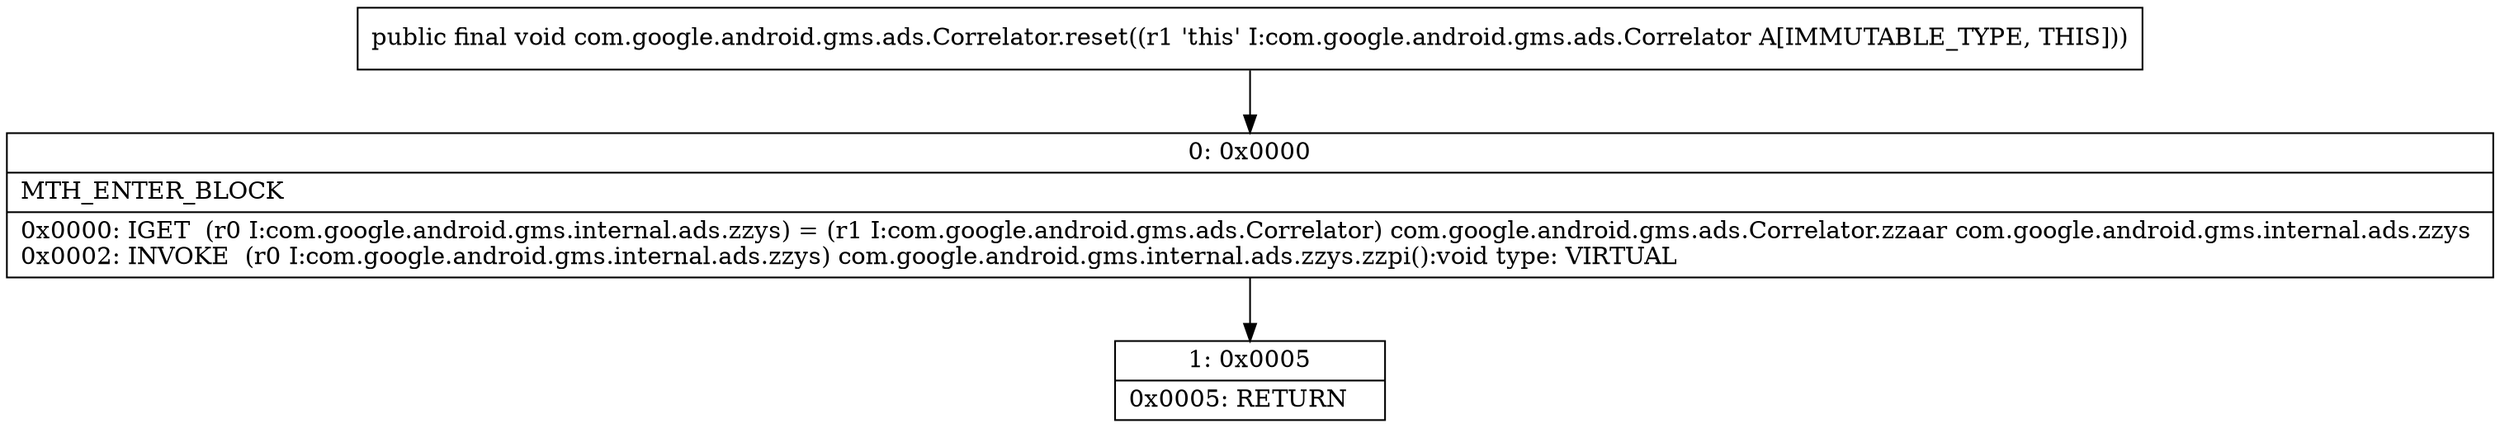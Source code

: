 digraph "CFG forcom.google.android.gms.ads.Correlator.reset()V" {
Node_0 [shape=record,label="{0\:\ 0x0000|MTH_ENTER_BLOCK\l|0x0000: IGET  (r0 I:com.google.android.gms.internal.ads.zzys) = (r1 I:com.google.android.gms.ads.Correlator) com.google.android.gms.ads.Correlator.zzaar com.google.android.gms.internal.ads.zzys \l0x0002: INVOKE  (r0 I:com.google.android.gms.internal.ads.zzys) com.google.android.gms.internal.ads.zzys.zzpi():void type: VIRTUAL \l}"];
Node_1 [shape=record,label="{1\:\ 0x0005|0x0005: RETURN   \l}"];
MethodNode[shape=record,label="{public final void com.google.android.gms.ads.Correlator.reset((r1 'this' I:com.google.android.gms.ads.Correlator A[IMMUTABLE_TYPE, THIS])) }"];
MethodNode -> Node_0;
Node_0 -> Node_1;
}

